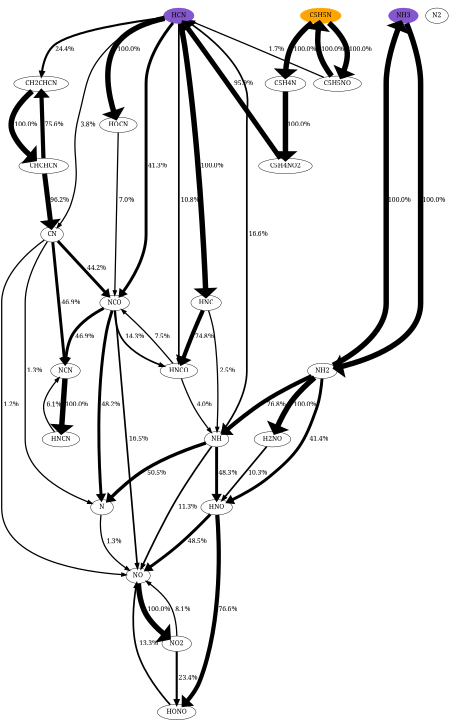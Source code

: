 digraph {
    graph [b="0,0,1558,558", rankdir=TB, center=true, splines=True, size="3,5!", dpi=400, ratio="fill"];
	NO -> NO2 [label=" 100.0%" fontcolor=black fontname=serif fontsize=16 penwidth=13]
	C5H5N -> C5H4N [label=" 100.0%" fontcolor=black fontname=serif fontsize=16 penwidth=13]
	C5H5N -> C5H5NO [label=" 100.0%" fontcolor=black fontname=serif fontsize=16 penwidth=13]
	NO2 -> HONO [label=" 23.4%" fontcolor=black fontname=serif fontsize=16 penwidth=5]
	NO2 -> NO [label=" 8.1%" fontcolor=black fontname=serif fontsize=16 penwidth=3]
	HCN -> NH [label=" 16.6%" fontcolor=black fontname=serif fontsize=16 penwidth=4]
	HCN -> HNC [label=" 100.0%" fontcolor=black fontname=serif fontsize=16 penwidth=13]
	HCN -> CN [label=" 3.8%" fontcolor=black fontname=serif fontsize=16 penwidth=3]
	HCN -> HNCO [label=" 10.8%" fontcolor=black fontname=serif fontsize=16 penwidth=4]
	HCN -> NCO [label=" 41.3%" fontcolor=black fontname=serif fontsize=16 penwidth=7]
	HCN -> CH2CHCN [label=" 24.4%" fontcolor=black fontname=serif fontsize=16 penwidth=5]
	HCN -> HOCN [label=" 100.0%" fontcolor=black fontname=serif fontsize=16 penwidth=13]
	NH3 -> NH2 [label=" 100.0%" fontcolor=black fontname=serif fontsize=16 penwidth=13]
	C5H4N -> C5H4NO2 [label=" 100.0%" fontcolor=black fontname=serif fontsize=16 penwidth=13]
	C5H5NO -> HCN [label=" 1.7%" fontcolor=black fontname=serif fontsize=16 penwidth=3]
	C5H5NO -> C5H5N [label=" 100.0%" fontcolor=black fontname=serif fontsize=16 penwidth=13]
	HONO -> NO [label=" 13.3%" fontcolor=black fontname=serif fontsize=16 penwidth=4]
	NH -> HNO [label=" 48.3%" fontcolor=black fontname=serif fontsize=16 penwidth=7]
	NH -> N [label=" 50.5%" fontcolor=black fontname=serif fontsize=16 penwidth=8]
	NH -> NO [label=" 11.3%" fontcolor=black fontname=serif fontsize=16 penwidth=4]
	HNC -> NH [label=" 2.5%" fontcolor=black fontname=serif fontsize=16 penwidth=3]
	HNC -> HNCO [label=" 74.8%" fontcolor=black fontname=serif fontsize=16 penwidth=10]
	CN -> N [label=" 1.3%" fontcolor=black fontname=serif fontsize=16 penwidth=3]
	CN -> NO [label=" 1.2%" fontcolor=black fontname=serif fontsize=16 penwidth=3]
	CN -> NCO [label=" 44.2%" fontcolor=black fontname=serif fontsize=16 penwidth=7]
	CN -> NCN [label=" 46.9%" fontcolor=black fontname=serif fontsize=16 penwidth=7]
	HNCO -> NH [label=" 4.0%" fontcolor=black fontname=serif fontsize=16 penwidth=3]
	HNCO -> NCO [label=" 7.5%" fontcolor=black fontname=serif fontsize=16 penwidth=3]
	NCO -> N [label=" 48.2%" fontcolor=black fontname=serif fontsize=16 penwidth=7]
	NCO -> NO [label=" 16.5%" fontcolor=black fontname=serif fontsize=16 penwidth=4]
	NCO -> HNCO [label=" 14.3%" fontcolor=black fontname=serif fontsize=16 penwidth=4]
	NCO -> NCN [label=" 46.9%" fontcolor=black fontname=serif fontsize=16 penwidth=7]
	CH2CHCN -> CHCHCN [label=" 100.0%" fontcolor=black fontname=serif fontsize=16 penwidth=13]
	HOCN -> NCO [label=" 7.0%" fontcolor=black fontname=serif fontsize=16 penwidth=3]
	NH2 -> NH [label=" 76.8%" fontcolor=black fontname=serif fontsize=16 penwidth=10]
	NH2 -> HNO [label=" 41.4%" fontcolor=black fontname=serif fontsize=16 penwidth=7]
	NH2 -> H2NO [label=" 100.0%" fontcolor=black fontname=serif fontsize=16 penwidth=13]
	NH2 -> NH3 [label=" 100.0%" fontcolor=black fontname=serif fontsize=16 penwidth=13]
	C5H4NO2 -> HCN [label=" 95.9%" fontcolor=black fontname=serif fontsize=16 penwidth=12]
	HNO -> HONO [label=" 76.6%" fontcolor=black fontname=serif fontsize=16 penwidth=10]
	HNO -> NO [label=" 48.5%" fontcolor=black fontname=serif fontsize=16 penwidth=7]
	N -> NO [label=" 1.3%" fontcolor=black fontname=serif fontsize=16 penwidth=3]
	NCN -> HNCN [label=" 100.0%" fontcolor=black fontname=serif fontsize=16 penwidth=13]
	CHCHCN -> CN [label=" 96.2%" fontcolor=black fontname=serif fontsize=16 penwidth=12]
	CHCHCN -> CH2CHCN [label=" 75.6%" fontcolor=black fontname=serif fontsize=16 penwidth=10]
	H2NO -> HNO [label=" 10.3%" fontcolor=black fontname=serif fontsize=16 penwidth=4]
	HNCN -> NCN [label=" 6.1%" fontcolor=black fontname=serif fontsize=16 penwidth=3]
	NO [fontname=serif fontsize=16]
	C5H5N [fontname=serif fontsize=16]
	N2 [fontname=serif fontsize=16]
	NO2 [fontname=serif fontsize=16]
	HCN [fontname=serif fontsize=16]
	NH3 [fontname=serif fontsize=16]
	C5H4N [fontname=serif fontsize=16]
	C5H5NO [fontname=serif fontsize=16]
	HONO [fontname=serif fontsize=16]
	NH [fontname=serif fontsize=16]
	HNC [fontname=serif fontsize=16]
	CN [fontname=serif fontsize=16]
	HNCO [fontname=serif fontsize=16]
	NCO [fontname=serif fontsize=16]
	CH2CHCN [fontname=serif fontsize=16]
	HOCN [fontname=serif fontsize=16]
	NH2 [fontname=serif fontsize=16]
	C5H4NO2 [fontname=serif fontsize=16]
	HNO [fontname=serif fontsize=16]
	N [fontname=serif fontsize=16]
	NCN [fontname=serif fontsize=16]
	CHCHCN [fontname=serif fontsize=16]
	H2NO [fontname=serif fontsize=16]
	HNCN [fontname=serif fontsize=16]
	HCN [color="#500dbab1" fillcolor="#500dbab1" style=filled]
	NH3 [color="#500dbab1" fillcolor="#500dbab1" style=filled]
	C5H5N [color=orange fillcolor=orange style=filled]

    {rank="source"; C5H5N,NH3,HCN,N2}
}